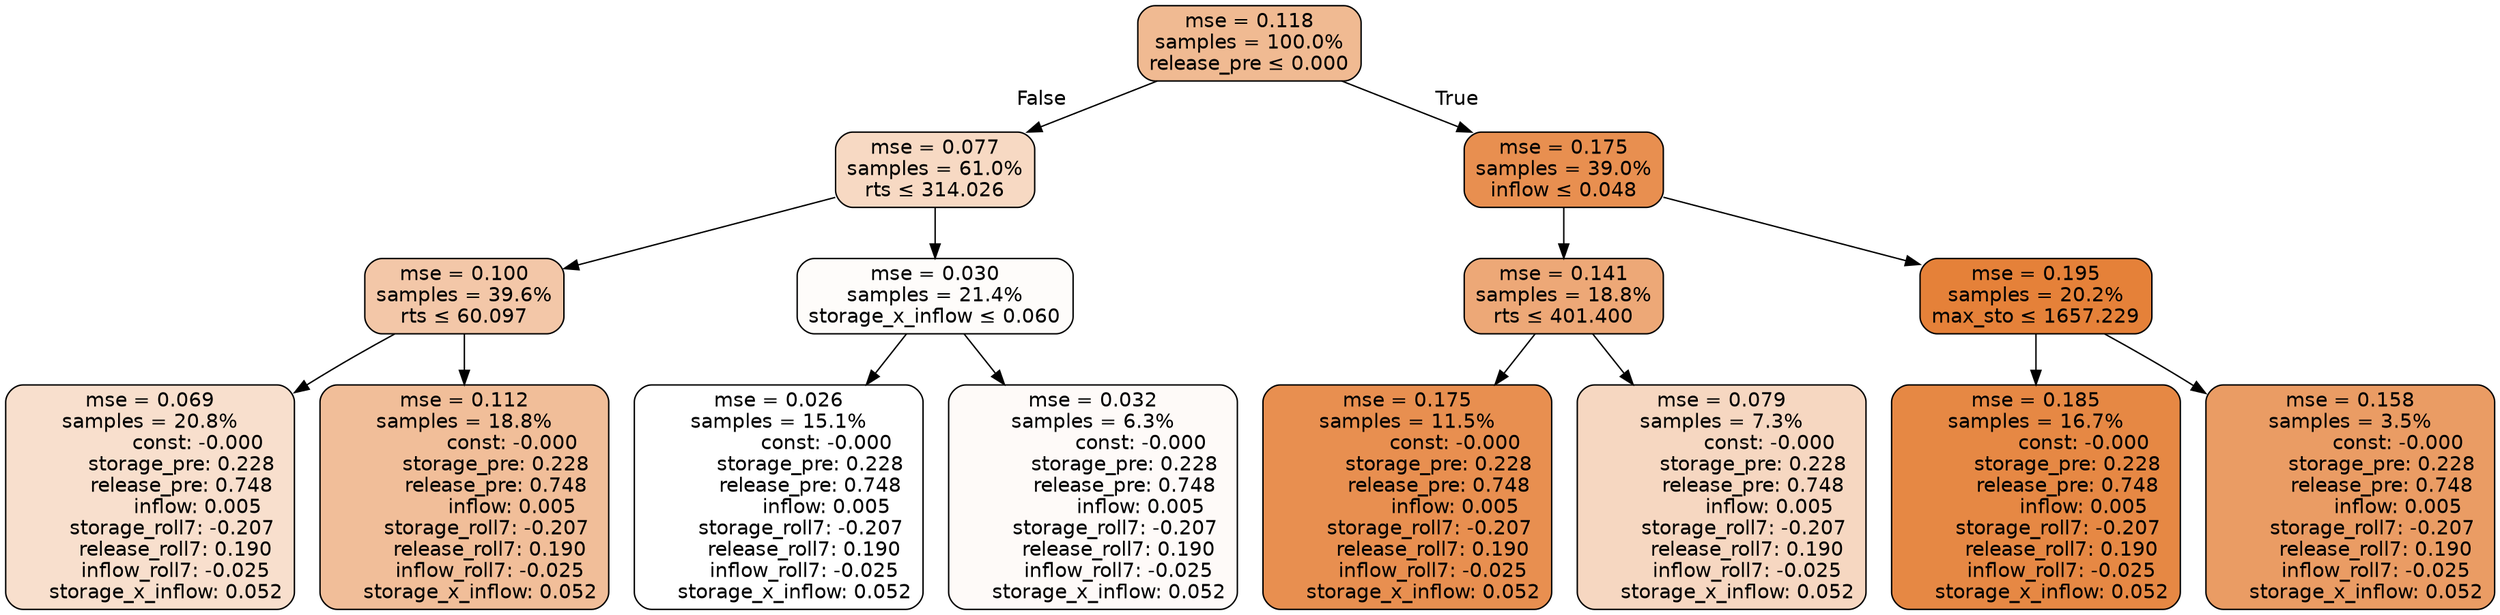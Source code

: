 digraph tree {
node [shape=rectangle, style="filled, rounded", color="black", fontname=helvetica] ;
edge [fontname=helvetica] ;
	"0" [label="mse = 0.118
samples = 100.0%
release_pre &le; 0.000", fillcolor="#f0ba92"]
	"1" [label="mse = 0.077
samples = 61.0%
rts &le; 314.026", fillcolor="#f7d9c3"]
	"2" [label="mse = 0.100
samples = 39.6%
rts &le; 60.097", fillcolor="#f3c7a8"]
	"3" [label="mse = 0.069
samples = 20.8%
               const: -0.000
          storage_pre: 0.228
          release_pre: 0.748
               inflow: 0.005
       storage_roll7: -0.207
        release_roll7: 0.190
        inflow_roll7: -0.025
     storage_x_inflow: 0.052", fillcolor="#f8dfcd"]
	"4" [label="mse = 0.112
samples = 18.8%
               const: -0.000
          storage_pre: 0.228
          release_pre: 0.748
               inflow: 0.005
       storage_roll7: -0.207
        release_roll7: 0.190
        inflow_roll7: -0.025
     storage_x_inflow: 0.052", fillcolor="#f1be99"]
	"5" [label="mse = 0.030
samples = 21.4%
storage_x_inflow &le; 0.060", fillcolor="#fefcfa"]
	"6" [label="mse = 0.026
samples = 15.1%
               const: -0.000
          storage_pre: 0.228
          release_pre: 0.748
               inflow: 0.005
       storage_roll7: -0.207
        release_roll7: 0.190
        inflow_roll7: -0.025
     storage_x_inflow: 0.052", fillcolor="#ffffff"]
	"7" [label="mse = 0.032
samples = 6.3%
               const: -0.000
          storage_pre: 0.228
          release_pre: 0.748
               inflow: 0.005
       storage_roll7: -0.207
        release_roll7: 0.190
        inflow_roll7: -0.025
     storage_x_inflow: 0.052", fillcolor="#fefaf8"]
	"8" [label="mse = 0.175
samples = 39.0%
inflow &le; 0.048", fillcolor="#e88f50"]
	"9" [label="mse = 0.141
samples = 18.8%
rts &le; 401.400", fillcolor="#eda877"]
	"10" [label="mse = 0.175
samples = 11.5%
               const: -0.000
          storage_pre: 0.228
          release_pre: 0.748
               inflow: 0.005
       storage_roll7: -0.207
        release_roll7: 0.190
        inflow_roll7: -0.025
     storage_x_inflow: 0.052", fillcolor="#e88f50"]
	"11" [label="mse = 0.079
samples = 7.3%
               const: -0.000
          storage_pre: 0.228
          release_pre: 0.748
               inflow: 0.005
       storage_roll7: -0.207
        release_roll7: 0.190
        inflow_roll7: -0.025
     storage_x_inflow: 0.052", fillcolor="#f6d7c1"]
	"12" [label="mse = 0.195
samples = 20.2%
max_sto &le; 1657.229", fillcolor="#e58139"]
	"13" [label="mse = 0.185
samples = 16.7%
               const: -0.000
          storage_pre: 0.228
          release_pre: 0.748
               inflow: 0.005
       storage_roll7: -0.207
        release_roll7: 0.190
        inflow_roll7: -0.025
     storage_x_inflow: 0.052", fillcolor="#e68844"]
	"14" [label="mse = 0.158
samples = 3.5%
               const: -0.000
          storage_pre: 0.228
          release_pre: 0.748
               inflow: 0.005
       storage_roll7: -0.207
        release_roll7: 0.190
        inflow_roll7: -0.025
     storage_x_inflow: 0.052", fillcolor="#ea9c64"]

	"0" -> "1" [labeldistance=2.5, labelangle=45, headlabel="False"]
	"1" -> "2"
	"2" -> "3"
	"2" -> "4"
	"1" -> "5"
	"5" -> "6"
	"5" -> "7"
	"0" -> "8" [labeldistance=2.5, labelangle=-45, headlabel="True"]
	"8" -> "9"
	"9" -> "10"
	"9" -> "11"
	"8" -> "12"
	"12" -> "13"
	"12" -> "14"
}